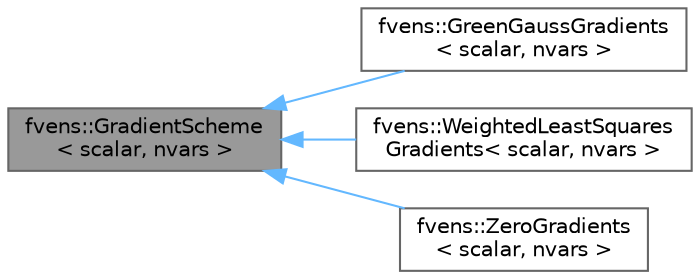 digraph "fvens::GradientScheme&lt; scalar, nvars &gt;"
{
 // LATEX_PDF_SIZE
  bgcolor="transparent";
  edge [fontname=Helvetica,fontsize=10,labelfontname=Helvetica,labelfontsize=10];
  node [fontname=Helvetica,fontsize=10,shape=box,height=0.2,width=0.4];
  rankdir="LR";
  Node1 [id="Node000001",label="fvens::GradientScheme\l\< scalar, nvars \>",height=0.2,width=0.4,color="gray40", fillcolor="grey60", style="filled", fontcolor="black",tooltip="Abstract class for solution gradient computation schemes."];
  Node1 -> Node2 [id="edge1_Node000001_Node000002",dir="back",color="steelblue1",style="solid",tooltip=" "];
  Node2 [id="Node000002",label="fvens::GreenGaussGradients\l\< scalar, nvars \>",height=0.2,width=0.4,color="gray40", fillcolor="white", style="filled",URL="$classfvens_1_1GreenGaussGradients.html",tooltip="Implements linear reconstruction using the Green-Gauss theorem over elements."];
  Node1 -> Node3 [id="edge2_Node000001_Node000003",dir="back",color="steelblue1",style="solid",tooltip=" "];
  Node3 [id="Node000003",label="fvens::WeightedLeastSquares\lGradients\< scalar, nvars \>",height=0.2,width=0.4,color="gray40", fillcolor="white", style="filled",URL="$classfvens_1_1WeightedLeastSquaresGradients.html",tooltip="Class implementing linear weighted least-squares reconstruction."];
  Node1 -> Node4 [id="edge3_Node000001_Node000004",dir="back",color="steelblue1",style="solid",tooltip=" "];
  Node4 [id="Node000004",label="fvens::ZeroGradients\l\< scalar, nvars \>",height=0.2,width=0.4,color="gray40", fillcolor="white", style="filled",URL="$classfvens_1_1ZeroGradients.html",tooltip="Simply sets the gradient to zero."];
}
